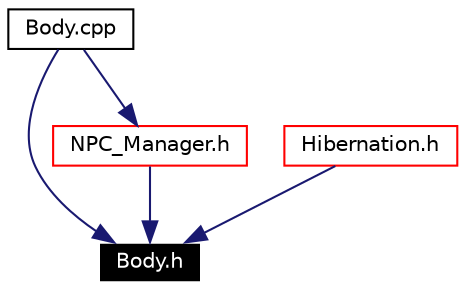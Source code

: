 digraph G
{
  edge [fontname="Helvetica",fontsize=10,labelfontname="Helvetica",labelfontsize=10];
  node [fontname="Helvetica",fontsize=10,shape=record];
  Node1 [label="Body.h",height=0.2,width=0.4,color="white", fillcolor="black", style="filled" fontcolor="white"];
  Node2 -> Node1 [color="midnightblue",fontsize=10,style="solid",fontname="Helvetica"];
  Node2 [label="Body.cpp",height=0.2,width=0.4,color="black",URL="$_body_8cpp.html"];
  Node3 -> Node1 [color="midnightblue",fontsize=10,style="solid",fontname="Helvetica"];
  Node3 [label="NPC_Manager.h",height=0.2,width=0.4,color="red",URL="$_n_p_c___manager_8h.html"];
  Node2 -> Node3 [color="midnightblue",fontsize=10,style="solid",fontname="Helvetica"];
  Node4 -> Node1 [color="midnightblue",fontsize=10,style="solid",fontname="Helvetica"];
  Node4 [label="Hibernation.h",height=0.2,width=0.4,color="red",URL="$_hibernation_8h.html"];
}
